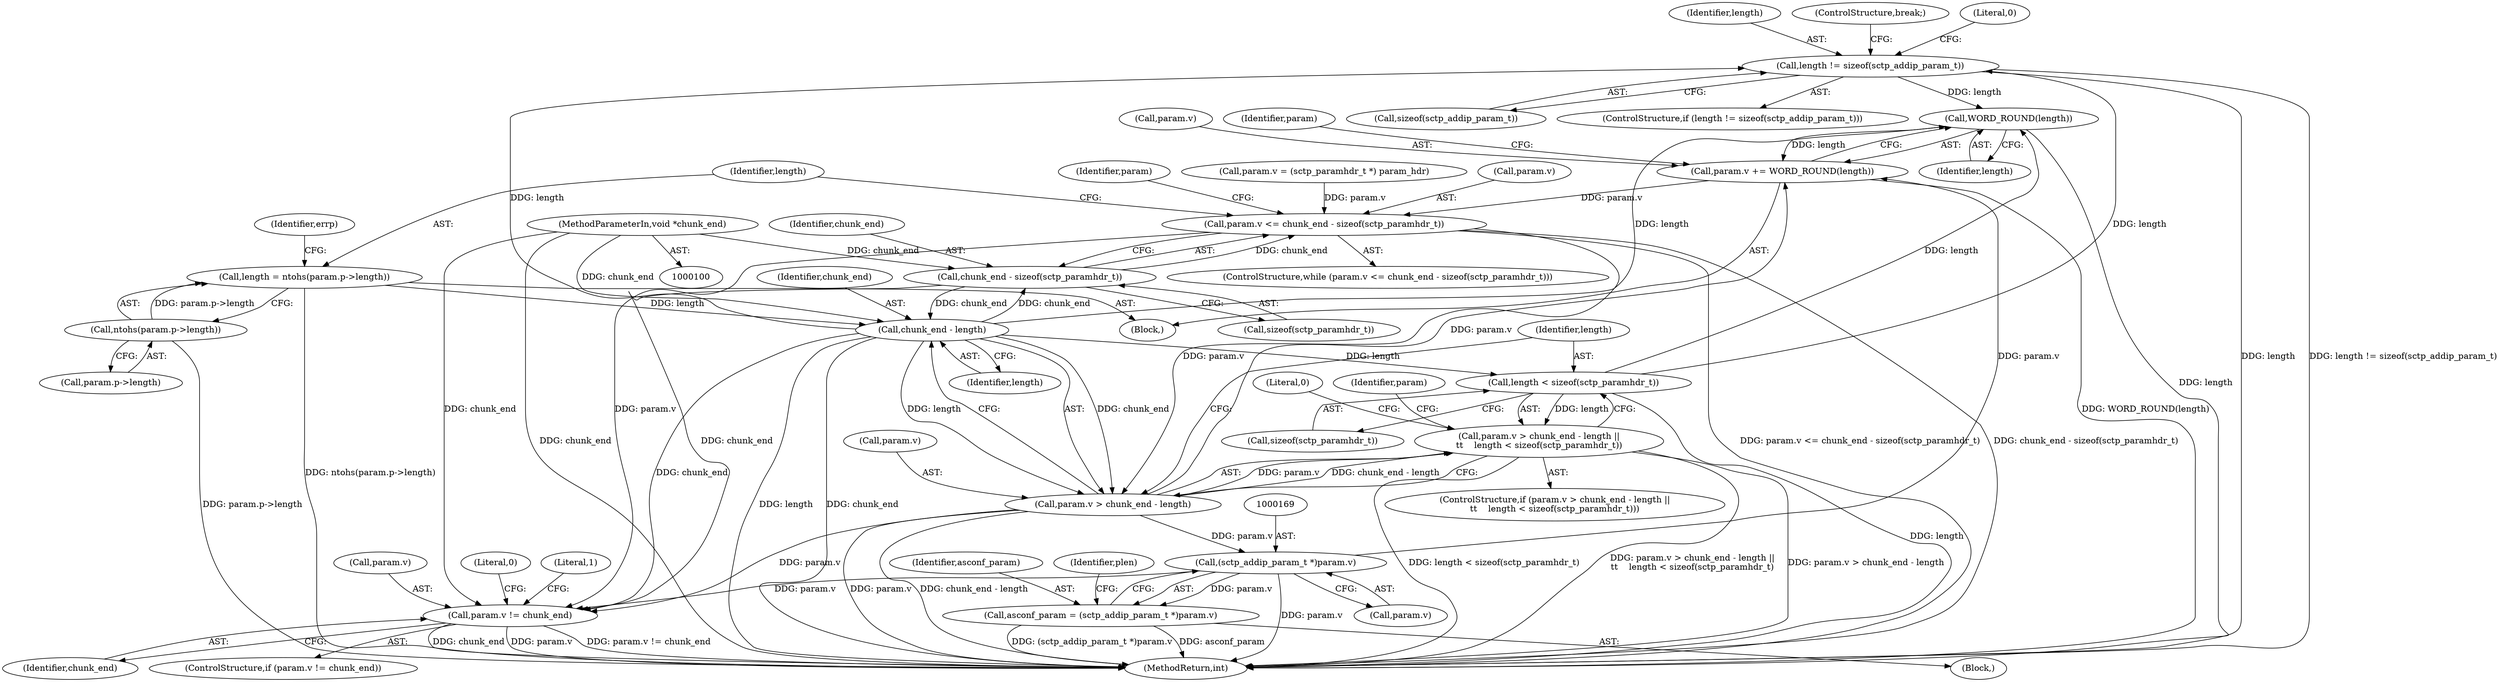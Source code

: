 digraph "1_linux_9de7922bc709eee2f609cd01d98aaedc4cf5ea74_0@API" {
"1000195" [label="(Call,length != sizeof(sctp_addip_param_t))"];
"1000150" [label="(Call,length < sizeof(sctp_paramhdr_t))"];
"1000147" [label="(Call,chunk_end - length)"];
"1000122" [label="(Call,chunk_end - sizeof(sctp_paramhdr_t))"];
"1000103" [label="(MethodParameterIn,void *chunk_end)"];
"1000127" [label="(Call,length = ntohs(param.p->length))"];
"1000129" [label="(Call,ntohs(param.p->length))"];
"1000208" [label="(Call,WORD_ROUND(length))"];
"1000204" [label="(Call,param.v += WORD_ROUND(length))"];
"1000118" [label="(Call,param.v <= chunk_end - sizeof(sctp_paramhdr_t))"];
"1000143" [label="(Call,param.v > chunk_end - length)"];
"1000142" [label="(Call,param.v > chunk_end - length ||\n\t\t    length < sizeof(sctp_paramhdr_t))"];
"1000168" [label="(Call,(sctp_addip_param_t *)param.v)"];
"1000166" [label="(Call,asconf_param = (sctp_addip_param_t *)param.v)"];
"1000211" [label="(Call,param.v != chunk_end)"];
"1000123" [label="(Identifier,chunk_end)"];
"1000130" [label="(Call,param.p->length)"];
"1000219" [label="(Literal,1)"];
"1000142" [label="(Call,param.v > chunk_end - length ||\n\t\t    length < sizeof(sctp_paramhdr_t))"];
"1000209" [label="(Identifier,length)"];
"1000119" [label="(Call,param.v)"];
"1000212" [label="(Call,param.v)"];
"1000170" [label="(Call,param.v)"];
"1000137" [label="(Identifier,errp)"];
"1000150" [label="(Call,length < sizeof(sctp_paramhdr_t))"];
"1000122" [label="(Call,chunk_end - sizeof(sctp_paramhdr_t))"];
"1000155" [label="(Literal,0)"];
"1000197" [label="(Call,sizeof(sctp_addip_param_t))"];
"1000168" [label="(Call,(sctp_addip_param_t *)param.v)"];
"1000204" [label="(Call,param.v += WORD_ROUND(length))"];
"1000144" [label="(Call,param.v)"];
"1000162" [label="(Block,)"];
"1000124" [label="(Call,sizeof(sctp_paramhdr_t))"];
"1000143" [label="(Call,param.v > chunk_end - length)"];
"1000152" [label="(Call,sizeof(sctp_paramhdr_t))"];
"1000147" [label="(Call,chunk_end - length)"];
"1000126" [label="(Block,)"];
"1000166" [label="(Call,asconf_param = (sctp_addip_param_t *)param.v)"];
"1000127" [label="(Call,length = ntohs(param.p->length))"];
"1000194" [label="(ControlStructure,if (length != sizeof(sctp_addip_param_t)))"];
"1000148" [label="(Identifier,chunk_end)"];
"1000159" [label="(Identifier,param)"];
"1000167" [label="(Identifier,asconf_param)"];
"1000117" [label="(ControlStructure,while (param.v <= chunk_end - sizeof(sctp_paramhdr_t)))"];
"1000195" [label="(Call,length != sizeof(sctp_addip_param_t))"];
"1000196" [label="(Identifier,length)"];
"1000174" [label="(Identifier,plen)"];
"1000220" [label="(MethodReturn,int)"];
"1000208" [label="(Call,WORD_ROUND(length))"];
"1000128" [label="(Identifier,length)"];
"1000211" [label="(Call,param.v != chunk_end)"];
"1000213" [label="(Identifier,param)"];
"1000120" [label="(Identifier,param)"];
"1000149" [label="(Identifier,length)"];
"1000215" [label="(Identifier,chunk_end)"];
"1000151" [label="(Identifier,length)"];
"1000110" [label="(Call,param.v = (sctp_paramhdr_t *) param_hdr)"];
"1000205" [label="(Call,param.v)"];
"1000141" [label="(ControlStructure,if (param.v > chunk_end - length ||\n\t\t    length < sizeof(sctp_paramhdr_t)))"];
"1000129" [label="(Call,ntohs(param.p->length))"];
"1000201" [label="(ControlStructure,break;)"];
"1000118" [label="(Call,param.v <= chunk_end - sizeof(sctp_paramhdr_t))"];
"1000200" [label="(Literal,0)"];
"1000103" [label="(MethodParameterIn,void *chunk_end)"];
"1000210" [label="(ControlStructure,if (param.v != chunk_end))"];
"1000217" [label="(Literal,0)"];
"1000195" -> "1000194"  [label="AST: "];
"1000195" -> "1000197"  [label="CFG: "];
"1000196" -> "1000195"  [label="AST: "];
"1000197" -> "1000195"  [label="AST: "];
"1000200" -> "1000195"  [label="CFG: "];
"1000201" -> "1000195"  [label="CFG: "];
"1000195" -> "1000220"  [label="DDG: length"];
"1000195" -> "1000220"  [label="DDG: length != sizeof(sctp_addip_param_t)"];
"1000150" -> "1000195"  [label="DDG: length"];
"1000147" -> "1000195"  [label="DDG: length"];
"1000195" -> "1000208"  [label="DDG: length"];
"1000150" -> "1000142"  [label="AST: "];
"1000150" -> "1000152"  [label="CFG: "];
"1000151" -> "1000150"  [label="AST: "];
"1000152" -> "1000150"  [label="AST: "];
"1000142" -> "1000150"  [label="CFG: "];
"1000150" -> "1000220"  [label="DDG: length"];
"1000150" -> "1000142"  [label="DDG: length"];
"1000147" -> "1000150"  [label="DDG: length"];
"1000150" -> "1000208"  [label="DDG: length"];
"1000147" -> "1000143"  [label="AST: "];
"1000147" -> "1000149"  [label="CFG: "];
"1000148" -> "1000147"  [label="AST: "];
"1000149" -> "1000147"  [label="AST: "];
"1000143" -> "1000147"  [label="CFG: "];
"1000147" -> "1000220"  [label="DDG: length"];
"1000147" -> "1000220"  [label="DDG: chunk_end"];
"1000147" -> "1000122"  [label="DDG: chunk_end"];
"1000147" -> "1000143"  [label="DDG: chunk_end"];
"1000147" -> "1000143"  [label="DDG: length"];
"1000122" -> "1000147"  [label="DDG: chunk_end"];
"1000103" -> "1000147"  [label="DDG: chunk_end"];
"1000127" -> "1000147"  [label="DDG: length"];
"1000147" -> "1000208"  [label="DDG: length"];
"1000147" -> "1000211"  [label="DDG: chunk_end"];
"1000122" -> "1000118"  [label="AST: "];
"1000122" -> "1000124"  [label="CFG: "];
"1000123" -> "1000122"  [label="AST: "];
"1000124" -> "1000122"  [label="AST: "];
"1000118" -> "1000122"  [label="CFG: "];
"1000122" -> "1000118"  [label="DDG: chunk_end"];
"1000103" -> "1000122"  [label="DDG: chunk_end"];
"1000122" -> "1000211"  [label="DDG: chunk_end"];
"1000103" -> "1000100"  [label="AST: "];
"1000103" -> "1000220"  [label="DDG: chunk_end"];
"1000103" -> "1000211"  [label="DDG: chunk_end"];
"1000127" -> "1000126"  [label="AST: "];
"1000127" -> "1000129"  [label="CFG: "];
"1000128" -> "1000127"  [label="AST: "];
"1000129" -> "1000127"  [label="AST: "];
"1000137" -> "1000127"  [label="CFG: "];
"1000127" -> "1000220"  [label="DDG: ntohs(param.p->length)"];
"1000129" -> "1000127"  [label="DDG: param.p->length"];
"1000129" -> "1000130"  [label="CFG: "];
"1000130" -> "1000129"  [label="AST: "];
"1000129" -> "1000220"  [label="DDG: param.p->length"];
"1000208" -> "1000204"  [label="AST: "];
"1000208" -> "1000209"  [label="CFG: "];
"1000209" -> "1000208"  [label="AST: "];
"1000204" -> "1000208"  [label="CFG: "];
"1000208" -> "1000220"  [label="DDG: length"];
"1000208" -> "1000204"  [label="DDG: length"];
"1000204" -> "1000126"  [label="AST: "];
"1000205" -> "1000204"  [label="AST: "];
"1000120" -> "1000204"  [label="CFG: "];
"1000204" -> "1000220"  [label="DDG: WORD_ROUND(length)"];
"1000204" -> "1000118"  [label="DDG: param.v"];
"1000143" -> "1000204"  [label="DDG: param.v"];
"1000168" -> "1000204"  [label="DDG: param.v"];
"1000118" -> "1000117"  [label="AST: "];
"1000119" -> "1000118"  [label="AST: "];
"1000128" -> "1000118"  [label="CFG: "];
"1000213" -> "1000118"  [label="CFG: "];
"1000118" -> "1000220"  [label="DDG: param.v <= chunk_end - sizeof(sctp_paramhdr_t)"];
"1000118" -> "1000220"  [label="DDG: chunk_end - sizeof(sctp_paramhdr_t)"];
"1000110" -> "1000118"  [label="DDG: param.v"];
"1000118" -> "1000143"  [label="DDG: param.v"];
"1000118" -> "1000211"  [label="DDG: param.v"];
"1000143" -> "1000142"  [label="AST: "];
"1000144" -> "1000143"  [label="AST: "];
"1000151" -> "1000143"  [label="CFG: "];
"1000142" -> "1000143"  [label="CFG: "];
"1000143" -> "1000220"  [label="DDG: param.v"];
"1000143" -> "1000220"  [label="DDG: chunk_end - length"];
"1000143" -> "1000142"  [label="DDG: param.v"];
"1000143" -> "1000142"  [label="DDG: chunk_end - length"];
"1000143" -> "1000168"  [label="DDG: param.v"];
"1000143" -> "1000211"  [label="DDG: param.v"];
"1000142" -> "1000141"  [label="AST: "];
"1000155" -> "1000142"  [label="CFG: "];
"1000159" -> "1000142"  [label="CFG: "];
"1000142" -> "1000220"  [label="DDG: param.v > chunk_end - length ||\n\t\t    length < sizeof(sctp_paramhdr_t)"];
"1000142" -> "1000220"  [label="DDG: param.v > chunk_end - length"];
"1000142" -> "1000220"  [label="DDG: length < sizeof(sctp_paramhdr_t)"];
"1000168" -> "1000166"  [label="AST: "];
"1000168" -> "1000170"  [label="CFG: "];
"1000169" -> "1000168"  [label="AST: "];
"1000170" -> "1000168"  [label="AST: "];
"1000166" -> "1000168"  [label="CFG: "];
"1000168" -> "1000220"  [label="DDG: param.v"];
"1000168" -> "1000166"  [label="DDG: param.v"];
"1000168" -> "1000211"  [label="DDG: param.v"];
"1000166" -> "1000162"  [label="AST: "];
"1000167" -> "1000166"  [label="AST: "];
"1000174" -> "1000166"  [label="CFG: "];
"1000166" -> "1000220"  [label="DDG: (sctp_addip_param_t *)param.v"];
"1000166" -> "1000220"  [label="DDG: asconf_param"];
"1000211" -> "1000210"  [label="AST: "];
"1000211" -> "1000215"  [label="CFG: "];
"1000212" -> "1000211"  [label="AST: "];
"1000215" -> "1000211"  [label="AST: "];
"1000217" -> "1000211"  [label="CFG: "];
"1000219" -> "1000211"  [label="CFG: "];
"1000211" -> "1000220"  [label="DDG: param.v"];
"1000211" -> "1000220"  [label="DDG: param.v != chunk_end"];
"1000211" -> "1000220"  [label="DDG: chunk_end"];
}
